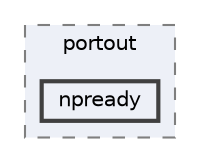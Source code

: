 digraph "repository/mnp/src/main/java/com/sterlite/cal/mnp/service/portout/npready"
{
 // LATEX_PDF_SIZE
  bgcolor="transparent";
  edge [fontname=Helvetica,fontsize=10,labelfontname=Helvetica,labelfontsize=10];
  node [fontname=Helvetica,fontsize=10,shape=box,height=0.2,width=0.4];
  compound=true
  subgraph clusterdir_2d8d483b34ee87ed92cd0c2eb69f1e56 {
    graph [ bgcolor="#edf0f7", pencolor="grey50", label="portout", fontname=Helvetica,fontsize=10 style="filled,dashed", URL="dir_2d8d483b34ee87ed92cd0c2eb69f1e56.html",tooltip=""]
  dir_e8d2b336b21ac9d152022dafdb083f10 [label="npready", fillcolor="#edf0f7", color="grey25", style="filled,bold", URL="dir_e8d2b336b21ac9d152022dafdb083f10.html",tooltip=""];
  }
}
